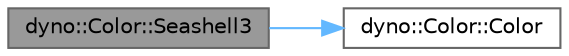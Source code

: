 digraph "dyno::Color::Seashell3"
{
 // LATEX_PDF_SIZE
  bgcolor="transparent";
  edge [fontname=Helvetica,fontsize=10,labelfontname=Helvetica,labelfontsize=10];
  node [fontname=Helvetica,fontsize=10,shape=box,height=0.2,width=0.4];
  rankdir="LR";
  Node1 [id="Node000001",label="dyno::Color::Seashell3",height=0.2,width=0.4,color="gray40", fillcolor="grey60", style="filled", fontcolor="black",tooltip=" "];
  Node1 -> Node2 [id="edge1_Node000001_Node000002",color="steelblue1",style="solid",tooltip=" "];
  Node2 [id="Node000002",label="dyno::Color::Color",height=0.2,width=0.4,color="grey40", fillcolor="white", style="filled",URL="$classdyno_1_1_color.html#a36a0cdaf87477dc7b620a2336b8acaad",tooltip=" "];
}
